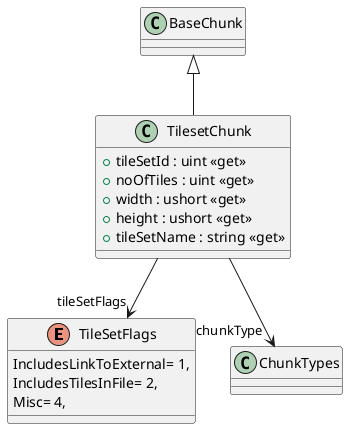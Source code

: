 @startuml
enum TileSetFlags {
    IncludesLinkToExternal= 1,
    IncludesTilesInFile= 2,
    Misc= 4,
}
class TilesetChunk {
    + tileSetId : uint <<get>>
    + noOfTiles : uint <<get>>
    + width : ushort <<get>>
    + height : ushort <<get>>
    + tileSetName : string <<get>>
}
BaseChunk <|-- TilesetChunk
TilesetChunk --> "chunkType" ChunkTypes
TilesetChunk --> "tileSetFlags" TileSetFlags
@enduml
